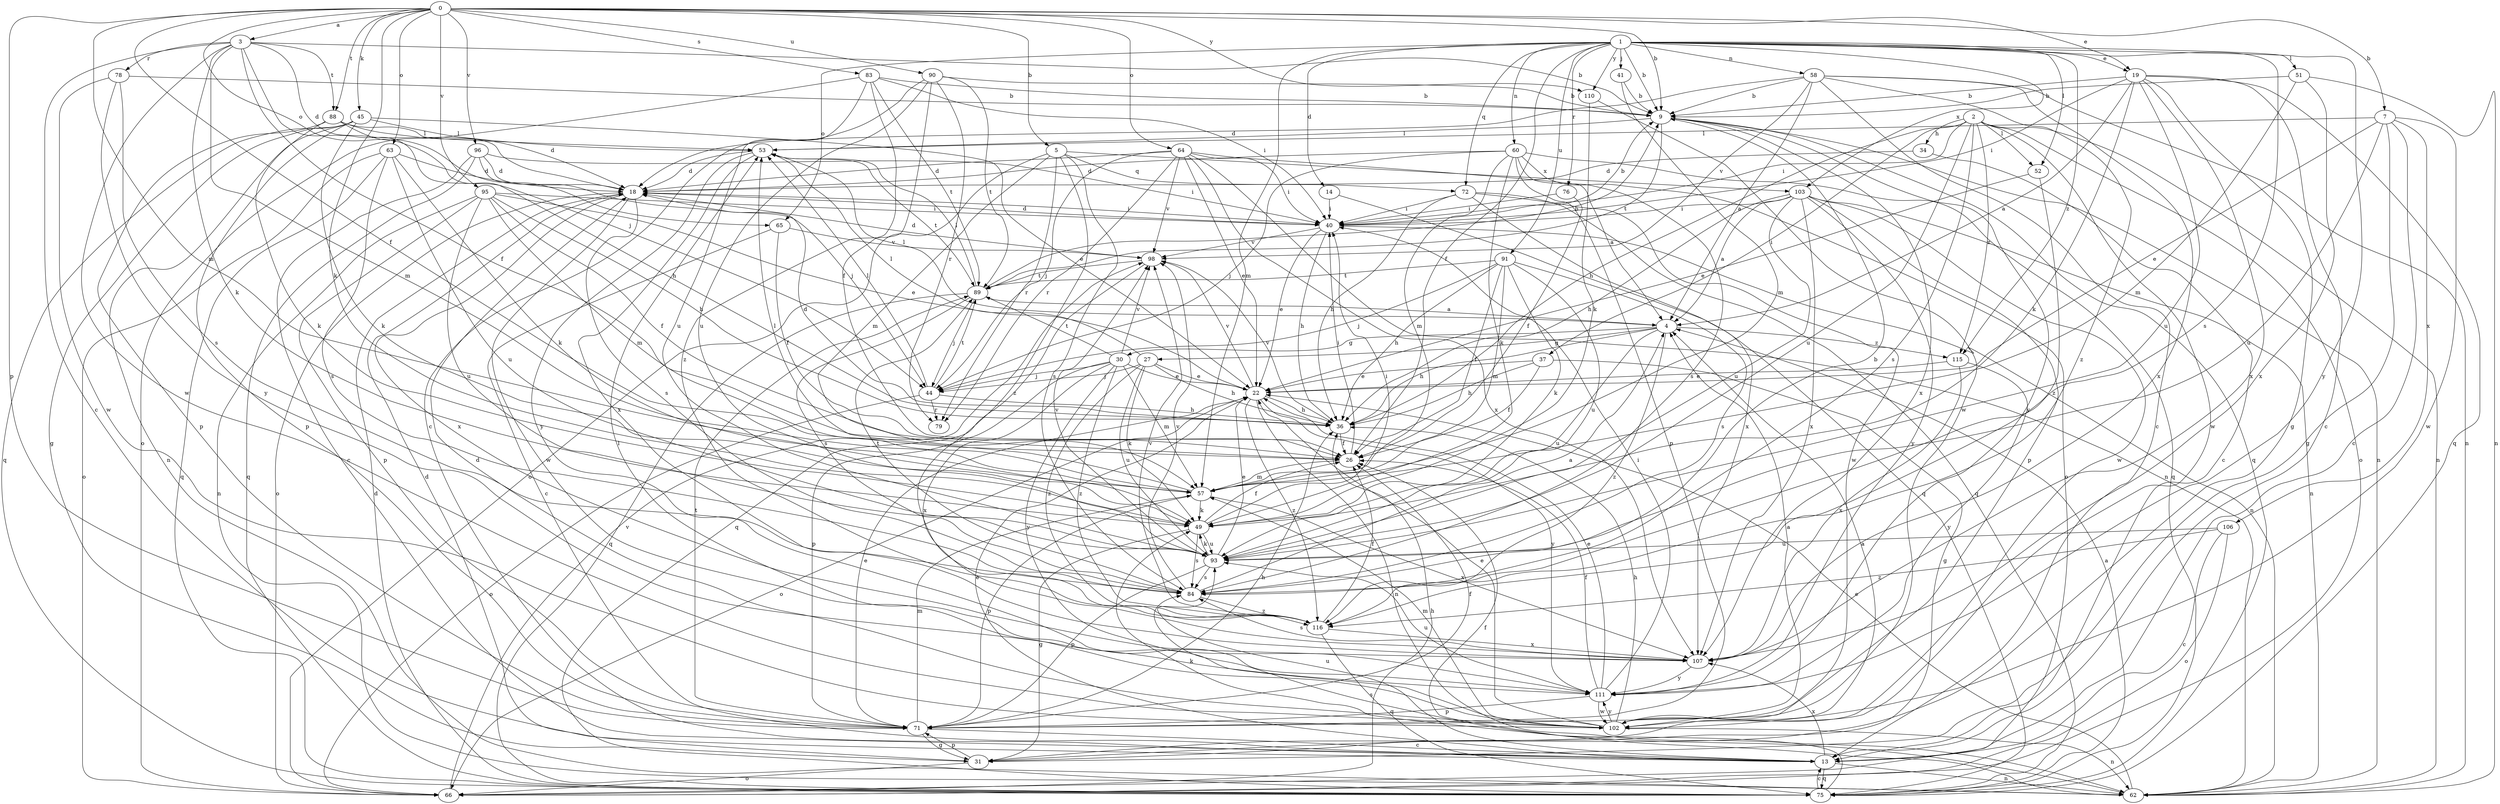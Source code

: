strict digraph  {
0;
1;
2;
3;
4;
5;
7;
9;
13;
14;
18;
19;
22;
26;
27;
30;
31;
34;
36;
37;
40;
41;
44;
45;
49;
51;
52;
53;
57;
58;
60;
62;
63;
64;
65;
66;
71;
72;
75;
76;
78;
79;
83;
84;
88;
89;
90;
91;
93;
95;
96;
98;
102;
103;
106;
107;
110;
111;
115;
116;
0 -> 3  [label=a];
0 -> 5  [label=b];
0 -> 7  [label=b];
0 -> 9  [label=b];
0 -> 19  [label=e];
0 -> 26  [label=f];
0 -> 45  [label=k];
0 -> 49  [label=k];
0 -> 57  [label=m];
0 -> 63  [label=o];
0 -> 64  [label=o];
0 -> 65  [label=o];
0 -> 71  [label=p];
0 -> 83  [label=s];
0 -> 88  [label=t];
0 -> 90  [label=u];
0 -> 95  [label=v];
0 -> 96  [label=v];
0 -> 110  [label=y];
1 -> 9  [label=b];
1 -> 14  [label=d];
1 -> 19  [label=e];
1 -> 26  [label=f];
1 -> 41  [label=j];
1 -> 51  [label=l];
1 -> 52  [label=l];
1 -> 57  [label=m];
1 -> 58  [label=n];
1 -> 60  [label=n];
1 -> 65  [label=o];
1 -> 72  [label=q];
1 -> 76  [label=r];
1 -> 84  [label=s];
1 -> 91  [label=u];
1 -> 103  [label=x];
1 -> 110  [label=y];
1 -> 111  [label=y];
1 -> 115  [label=z];
2 -> 34  [label=h];
2 -> 36  [label=h];
2 -> 37  [label=i];
2 -> 40  [label=i];
2 -> 52  [label=l];
2 -> 62  [label=n];
2 -> 66  [label=o];
2 -> 84  [label=s];
2 -> 93  [label=u];
2 -> 102  [label=w];
2 -> 115  [label=z];
3 -> 9  [label=b];
3 -> 13  [label=c];
3 -> 18  [label=d];
3 -> 26  [label=f];
3 -> 44  [label=j];
3 -> 49  [label=k];
3 -> 57  [label=m];
3 -> 78  [label=r];
3 -> 88  [label=t];
3 -> 102  [label=w];
4 -> 27  [label=g];
4 -> 30  [label=g];
4 -> 36  [label=h];
4 -> 53  [label=l];
4 -> 93  [label=u];
4 -> 115  [label=z];
4 -> 116  [label=z];
5 -> 57  [label=m];
5 -> 66  [label=o];
5 -> 72  [label=q];
5 -> 79  [label=r];
5 -> 84  [label=s];
5 -> 103  [label=x];
5 -> 116  [label=z];
7 -> 13  [label=c];
7 -> 22  [label=e];
7 -> 31  [label=g];
7 -> 53  [label=l];
7 -> 93  [label=u];
7 -> 102  [label=w];
7 -> 106  [label=x];
9 -> 53  [label=l];
9 -> 62  [label=n];
9 -> 75  [label=q];
9 -> 89  [label=t];
9 -> 107  [label=x];
9 -> 111  [label=y];
13 -> 22  [label=e];
13 -> 62  [label=n];
13 -> 75  [label=q];
13 -> 93  [label=u];
13 -> 107  [label=x];
14 -> 40  [label=i];
14 -> 75  [label=q];
18 -> 40  [label=i];
18 -> 66  [label=o];
18 -> 84  [label=s];
18 -> 102  [label=w];
18 -> 107  [label=x];
19 -> 4  [label=a];
19 -> 9  [label=b];
19 -> 13  [label=c];
19 -> 31  [label=g];
19 -> 40  [label=i];
19 -> 49  [label=k];
19 -> 75  [label=q];
19 -> 93  [label=u];
19 -> 107  [label=x];
22 -> 36  [label=h];
22 -> 62  [label=n];
22 -> 66  [label=o];
22 -> 98  [label=v];
22 -> 111  [label=y];
22 -> 116  [label=z];
26 -> 40  [label=i];
26 -> 57  [label=m];
27 -> 22  [label=e];
27 -> 36  [label=h];
27 -> 44  [label=j];
27 -> 49  [label=k];
27 -> 53  [label=l];
27 -> 93  [label=u];
27 -> 116  [label=z];
30 -> 22  [label=e];
30 -> 44  [label=j];
30 -> 57  [label=m];
30 -> 71  [label=p];
30 -> 89  [label=t];
30 -> 98  [label=v];
30 -> 107  [label=x];
30 -> 111  [label=y];
30 -> 116  [label=z];
31 -> 4  [label=a];
31 -> 18  [label=d];
31 -> 66  [label=o];
31 -> 71  [label=p];
34 -> 13  [label=c];
34 -> 18  [label=d];
36 -> 18  [label=d];
36 -> 26  [label=f];
36 -> 98  [label=v];
37 -> 22  [label=e];
37 -> 26  [label=f];
37 -> 31  [label=g];
37 -> 36  [label=h];
40 -> 9  [label=b];
40 -> 18  [label=d];
40 -> 22  [label=e];
40 -> 36  [label=h];
40 -> 62  [label=n];
40 -> 98  [label=v];
41 -> 9  [label=b];
41 -> 57  [label=m];
44 -> 36  [label=h];
44 -> 53  [label=l];
44 -> 66  [label=o];
44 -> 79  [label=r];
44 -> 89  [label=t];
45 -> 22  [label=e];
45 -> 31  [label=g];
45 -> 49  [label=k];
45 -> 53  [label=l];
45 -> 62  [label=n];
45 -> 71  [label=p];
45 -> 75  [label=q];
49 -> 26  [label=f];
49 -> 31  [label=g];
49 -> 40  [label=i];
49 -> 84  [label=s];
49 -> 93  [label=u];
51 -> 9  [label=b];
51 -> 57  [label=m];
51 -> 62  [label=n];
51 -> 107  [label=x];
52 -> 22  [label=e];
52 -> 116  [label=z];
53 -> 18  [label=d];
53 -> 89  [label=t];
53 -> 107  [label=x];
53 -> 111  [label=y];
57 -> 49  [label=k];
57 -> 53  [label=l];
57 -> 71  [label=p];
57 -> 107  [label=x];
58 -> 4  [label=a];
58 -> 9  [label=b];
58 -> 13  [label=c];
58 -> 18  [label=d];
58 -> 62  [label=n];
58 -> 98  [label=v];
58 -> 107  [label=x];
58 -> 116  [label=z];
60 -> 18  [label=d];
60 -> 44  [label=j];
60 -> 49  [label=k];
60 -> 57  [label=m];
60 -> 66  [label=o];
60 -> 71  [label=p];
60 -> 75  [label=q];
60 -> 84  [label=s];
62 -> 22  [label=e];
62 -> 49  [label=k];
62 -> 84  [label=s];
63 -> 18  [label=d];
63 -> 49  [label=k];
63 -> 66  [label=o];
63 -> 75  [label=q];
63 -> 84  [label=s];
63 -> 93  [label=u];
64 -> 4  [label=a];
64 -> 18  [label=d];
64 -> 22  [label=e];
64 -> 40  [label=i];
64 -> 44  [label=j];
64 -> 62  [label=n];
64 -> 79  [label=r];
64 -> 98  [label=v];
64 -> 107  [label=x];
65 -> 13  [label=c];
65 -> 26  [label=f];
65 -> 98  [label=v];
66 -> 36  [label=h];
66 -> 98  [label=v];
71 -> 13  [label=c];
71 -> 22  [label=e];
71 -> 26  [label=f];
71 -> 31  [label=g];
71 -> 36  [label=h];
71 -> 57  [label=m];
71 -> 89  [label=t];
72 -> 36  [label=h];
72 -> 40  [label=i];
72 -> 75  [label=q];
72 -> 102  [label=w];
72 -> 107  [label=x];
75 -> 4  [label=a];
75 -> 13  [label=c];
75 -> 18  [label=d];
75 -> 26  [label=f];
76 -> 26  [label=f];
76 -> 40  [label=i];
78 -> 9  [label=b];
78 -> 84  [label=s];
78 -> 102  [label=w];
78 -> 111  [label=y];
83 -> 9  [label=b];
83 -> 26  [label=f];
83 -> 40  [label=i];
83 -> 66  [label=o];
83 -> 89  [label=t];
83 -> 93  [label=u];
84 -> 4  [label=a];
84 -> 9  [label=b];
84 -> 89  [label=t];
84 -> 98  [label=v];
84 -> 116  [label=z];
88 -> 18  [label=d];
88 -> 36  [label=h];
88 -> 49  [label=k];
88 -> 53  [label=l];
88 -> 71  [label=p];
89 -> 4  [label=a];
89 -> 9  [label=b];
89 -> 44  [label=j];
89 -> 53  [label=l];
89 -> 75  [label=q];
89 -> 84  [label=s];
90 -> 9  [label=b];
90 -> 13  [label=c];
90 -> 79  [label=r];
90 -> 89  [label=t];
90 -> 93  [label=u];
90 -> 116  [label=z];
91 -> 26  [label=f];
91 -> 36  [label=h];
91 -> 44  [label=j];
91 -> 49  [label=k];
91 -> 57  [label=m];
91 -> 84  [label=s];
91 -> 89  [label=t];
91 -> 93  [label=u];
93 -> 22  [label=e];
93 -> 49  [label=k];
93 -> 71  [label=p];
93 -> 84  [label=s];
93 -> 98  [label=v];
95 -> 22  [label=e];
95 -> 26  [label=f];
95 -> 36  [label=h];
95 -> 40  [label=i];
95 -> 57  [label=m];
95 -> 62  [label=n];
95 -> 71  [label=p];
95 -> 93  [label=u];
96 -> 13  [label=c];
96 -> 18  [label=d];
96 -> 40  [label=i];
96 -> 44  [label=j];
96 -> 75  [label=q];
98 -> 18  [label=d];
98 -> 75  [label=q];
98 -> 89  [label=t];
102 -> 4  [label=a];
102 -> 18  [label=d];
102 -> 22  [label=e];
102 -> 36  [label=h];
102 -> 53  [label=l];
102 -> 57  [label=m];
102 -> 62  [label=n];
102 -> 111  [label=y];
103 -> 4  [label=a];
103 -> 36  [label=h];
103 -> 40  [label=i];
103 -> 62  [label=n];
103 -> 71  [label=p];
103 -> 93  [label=u];
103 -> 102  [label=w];
103 -> 107  [label=x];
103 -> 111  [label=y];
106 -> 13  [label=c];
106 -> 66  [label=o];
106 -> 93  [label=u];
106 -> 116  [label=z];
107 -> 84  [label=s];
107 -> 111  [label=y];
110 -> 49  [label=k];
110 -> 102  [label=w];
111 -> 22  [label=e];
111 -> 26  [label=f];
111 -> 40  [label=i];
111 -> 71  [label=p];
111 -> 93  [label=u];
111 -> 102  [label=w];
115 -> 22  [label=e];
115 -> 107  [label=x];
115 -> 111  [label=y];
116 -> 26  [label=f];
116 -> 75  [label=q];
116 -> 98  [label=v];
116 -> 107  [label=x];
}
